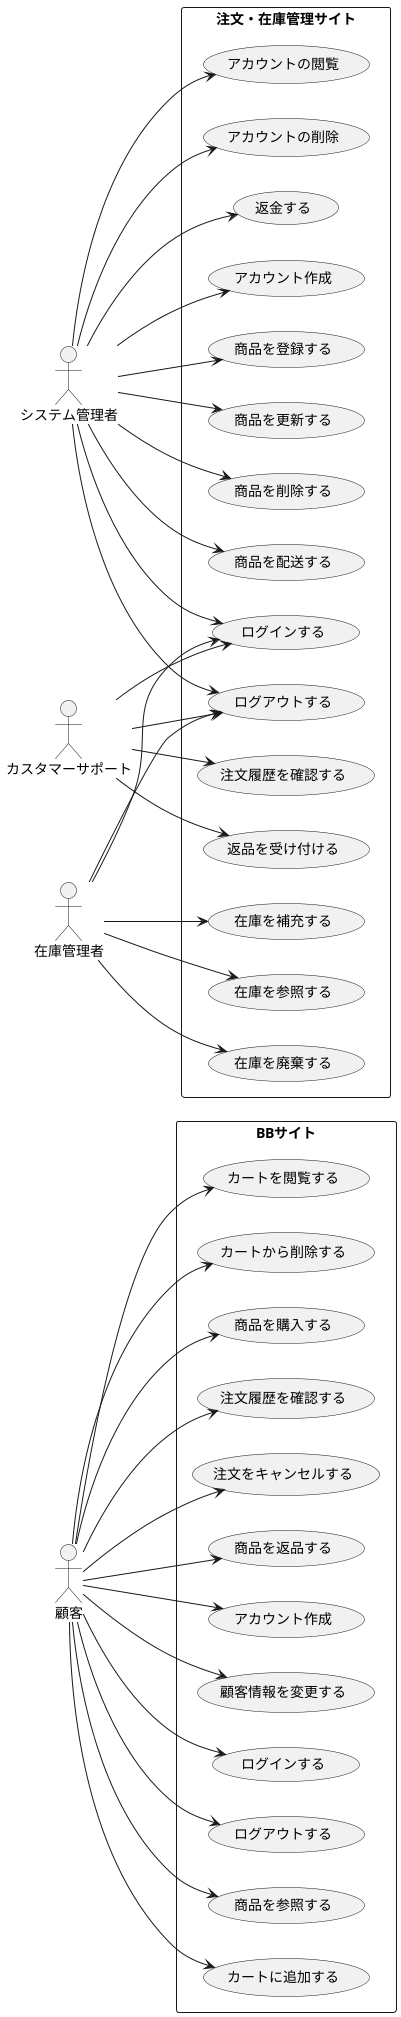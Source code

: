 @startuml BB注文管理システムユースケース図
left to right direction
actor 顧客 as U

actor システム管理者 as M

actor カスタマーサポート as CS

actor 在庫管理者 as SM

rectangle BBサイト {
  usecase "アカウント作成" as UC1
  usecase "顧客情報を変更する" as UC2
  usecase "ログインする" as UC3
  usecase "ログアウトする" as UC4
  usecase "商品を参照する" as UC5
  usecase "カートに追加する" as UC6
  usecase "カートを閲覧する" as UC7
  usecase "カートから削除する" as UC8
  usecase "商品を購入する" as UC9
  usecase "注文履歴を確認する" as UC10
  usecase "注文をキャンセルする" as UC11
  usecase "商品を返品する" as UC12
}

rectangle 注文・在庫管理サイト {
  usecase "アカウント作成" as UC13
  usecase "ログインする" as UC14
  usecase "ログアウトする" as UC15
  usecase "商品を登録する" as UC16
  usecase "商品を更新する" as UC17
  usecase "商品を削除する" as UC18
  usecase "商品を配送する" as UC19
  usecase "アカウントの閲覧" as UC20
  usecase "アカウントの削除" as UC21
  usecase "返金する" as UC22
  usecase "返品を受け付ける" as UC23
  usecase "注文履歴を確認する" as UC24
  usecase "在庫を補充する" as UC25
  usecase "在庫を参照する" as UC26
  usecase "在庫を廃棄する" as UC27
}

U --> UC1
U --> UC2
U --> UC3
U --> UC4
U --> UC5
U --> UC6
U --> UC7
U --> UC8
U --> UC9
U --> UC10
U --> UC11
U --> UC12

M --> UC13
M --> UC14
M --> UC15
M --> UC16
M --> UC17
M --> UC18
M --> UC19
M --> UC20
M --> UC21
M --> UC22

CS --> UC14
CS --> UC15
CS --> UC23
CS --> UC24

SM --> UC14
SM --> UC15
SM --> UC25
SM --> UC26
SM --> UC27
@enduml